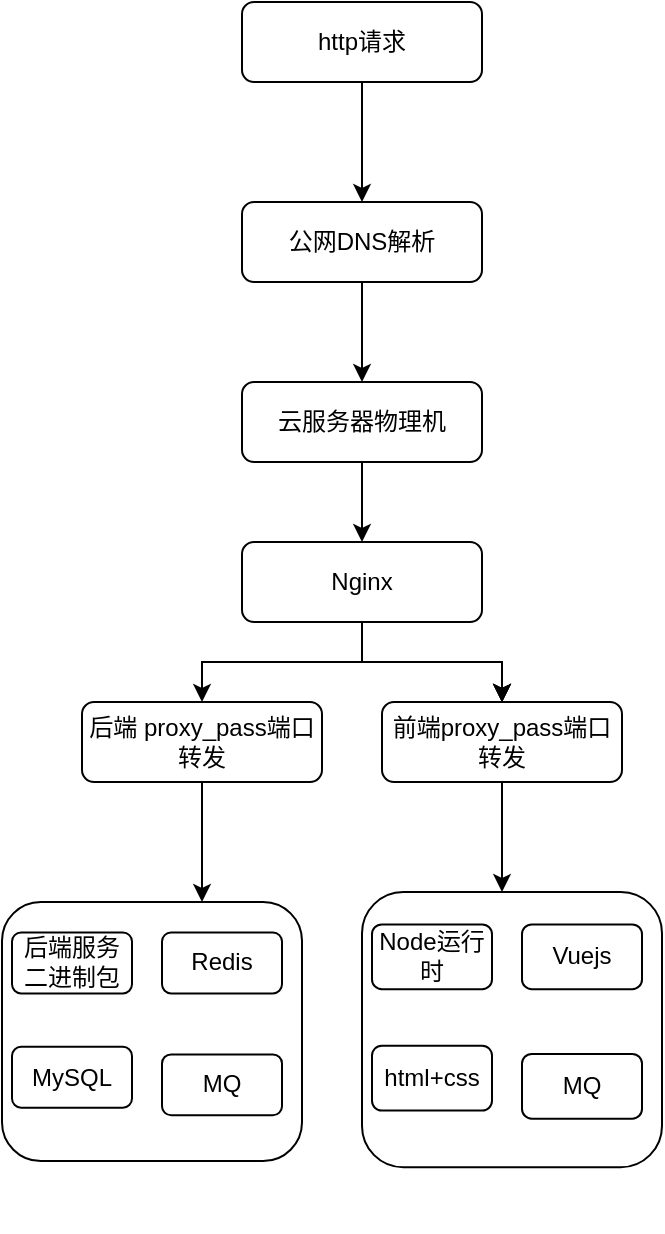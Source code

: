 <mxfile version="21.3.7" type="github">
  <diagram id="C5RBs43oDa-KdzZeNtuy" name="Page-1">
    <mxGraphModel dx="1434" dy="764" grid="1" gridSize="10" guides="1" tooltips="1" connect="1" arrows="1" fold="1" page="1" pageScale="1" pageWidth="827" pageHeight="1169" math="0" shadow="0">
      <root>
        <mxCell id="WIyWlLk6GJQsqaUBKTNV-0" />
        <mxCell id="WIyWlLk6GJQsqaUBKTNV-1" parent="WIyWlLk6GJQsqaUBKTNV-0" />
        <mxCell id="m-WEodd0mMDCyx7VtcMW-85" value="" style="edgeStyle=orthogonalEdgeStyle;rounded=0;orthogonalLoop=1;jettySize=auto;html=1;" edge="1" parent="WIyWlLk6GJQsqaUBKTNV-1" source="m-WEodd0mMDCyx7VtcMW-18" target="m-WEodd0mMDCyx7VtcMW-62">
          <mxGeometry relative="1" as="geometry">
            <Array as="points">
              <mxPoint x="480" y="490" />
              <mxPoint x="480" y="490" />
            </Array>
          </mxGeometry>
        </mxCell>
        <mxCell id="m-WEodd0mMDCyx7VtcMW-56" value="" style="group" vertex="1" connectable="0" parent="WIyWlLk6GJQsqaUBKTNV-1">
          <mxGeometry x="230" y="500" width="150" height="160" as="geometry" />
        </mxCell>
        <mxCell id="m-WEodd0mMDCyx7VtcMW-51" value="" style="rounded=1;whiteSpace=wrap;html=1;fontSize=12;glass=0;strokeWidth=1;shadow=0;" vertex="1" parent="m-WEodd0mMDCyx7VtcMW-56">
          <mxGeometry width="150" height="129.524" as="geometry" />
        </mxCell>
        <mxCell id="m-WEodd0mMDCyx7VtcMW-52" value="后端服务二进制包" style="rounded=1;whiteSpace=wrap;html=1;fontSize=12;glass=0;strokeWidth=1;shadow=0;" vertex="1" parent="m-WEodd0mMDCyx7VtcMW-56">
          <mxGeometry x="5" y="15.238" width="60" height="30.476" as="geometry" />
        </mxCell>
        <mxCell id="m-WEodd0mMDCyx7VtcMW-53" value="Redis" style="rounded=1;whiteSpace=wrap;html=1;fontSize=12;glass=0;strokeWidth=1;shadow=0;" vertex="1" parent="m-WEodd0mMDCyx7VtcMW-56">
          <mxGeometry x="80" y="15.238" width="60" height="30.476" as="geometry" />
        </mxCell>
        <mxCell id="m-WEodd0mMDCyx7VtcMW-54" value="MySQL" style="rounded=1;whiteSpace=wrap;html=1;fontSize=12;glass=0;strokeWidth=1;shadow=0;" vertex="1" parent="m-WEodd0mMDCyx7VtcMW-56">
          <mxGeometry x="5" y="72.381" width="60" height="30.476" as="geometry" />
        </mxCell>
        <mxCell id="m-WEodd0mMDCyx7VtcMW-55" value="MQ" style="rounded=1;whiteSpace=wrap;html=1;fontSize=12;glass=0;strokeWidth=1;shadow=0;" vertex="1" parent="m-WEodd0mMDCyx7VtcMW-56">
          <mxGeometry x="80" y="76.19" width="60" height="30.476" as="geometry" />
        </mxCell>
        <mxCell id="m-WEodd0mMDCyx7VtcMW-61" value="" style="group" vertex="1" connectable="0" parent="WIyWlLk6GJQsqaUBKTNV-1">
          <mxGeometry x="410" y="495" width="150" height="170" as="geometry" />
        </mxCell>
        <mxCell id="m-WEodd0mMDCyx7VtcMW-62" value="" style="rounded=1;whiteSpace=wrap;html=1;fontSize=12;glass=0;strokeWidth=1;shadow=0;" vertex="1" parent="m-WEodd0mMDCyx7VtcMW-61">
          <mxGeometry width="150" height="137.619" as="geometry" />
        </mxCell>
        <mxCell id="m-WEodd0mMDCyx7VtcMW-63" value="Node运行时" style="rounded=1;whiteSpace=wrap;html=1;fontSize=12;glass=0;strokeWidth=1;shadow=0;" vertex="1" parent="m-WEodd0mMDCyx7VtcMW-61">
          <mxGeometry x="5" y="16.19" width="60.0" height="32.381" as="geometry" />
        </mxCell>
        <mxCell id="m-WEodd0mMDCyx7VtcMW-64" value="Vuejs" style="rounded=1;whiteSpace=wrap;html=1;fontSize=12;glass=0;strokeWidth=1;shadow=0;" vertex="1" parent="m-WEodd0mMDCyx7VtcMW-61">
          <mxGeometry x="80" y="16.19" width="60.0" height="32.381" as="geometry" />
        </mxCell>
        <mxCell id="m-WEodd0mMDCyx7VtcMW-65" value="html+css" style="rounded=1;whiteSpace=wrap;html=1;fontSize=12;glass=0;strokeWidth=1;shadow=0;" vertex="1" parent="m-WEodd0mMDCyx7VtcMW-61">
          <mxGeometry x="5" y="76.905" width="60.0" height="32.381" as="geometry" />
        </mxCell>
        <mxCell id="m-WEodd0mMDCyx7VtcMW-66" value="MQ" style="rounded=1;whiteSpace=wrap;html=1;fontSize=12;glass=0;strokeWidth=1;shadow=0;" vertex="1" parent="m-WEodd0mMDCyx7VtcMW-61">
          <mxGeometry x="80" y="80.952" width="60.0" height="32.381" as="geometry" />
        </mxCell>
        <mxCell id="m-WEodd0mMDCyx7VtcMW-86" value="" style="group" vertex="1" connectable="0" parent="WIyWlLk6GJQsqaUBKTNV-1">
          <mxGeometry x="270" y="50" width="270" height="390" as="geometry" />
        </mxCell>
        <mxCell id="WIyWlLk6GJQsqaUBKTNV-7" value="公网DNS解析" style="rounded=1;whiteSpace=wrap;html=1;fontSize=12;glass=0;strokeWidth=1;shadow=0;" parent="m-WEodd0mMDCyx7VtcMW-86" vertex="1">
          <mxGeometry x="80" y="100" width="120" height="40" as="geometry" />
        </mxCell>
        <mxCell id="WIyWlLk6GJQsqaUBKTNV-12" value="云服务器物理机" style="rounded=1;whiteSpace=wrap;html=1;fontSize=12;glass=0;strokeWidth=1;shadow=0;" parent="m-WEodd0mMDCyx7VtcMW-86" vertex="1">
          <mxGeometry x="80" y="190" width="120" height="40" as="geometry" />
        </mxCell>
        <mxCell id="m-WEodd0mMDCyx7VtcMW-1" value="" style="edgeStyle=orthogonalEdgeStyle;rounded=0;orthogonalLoop=1;jettySize=auto;html=1;" edge="1" parent="m-WEodd0mMDCyx7VtcMW-86" source="WIyWlLk6GJQsqaUBKTNV-7" target="WIyWlLk6GJQsqaUBKTNV-12">
          <mxGeometry relative="1" as="geometry" />
        </mxCell>
        <mxCell id="m-WEodd0mMDCyx7VtcMW-3" value="Nginx" style="rounded=1;whiteSpace=wrap;html=1;fontSize=12;glass=0;strokeWidth=1;shadow=0;" vertex="1" parent="m-WEodd0mMDCyx7VtcMW-86">
          <mxGeometry x="80" y="270" width="120" height="40" as="geometry" />
        </mxCell>
        <mxCell id="m-WEodd0mMDCyx7VtcMW-4" value="" style="edgeStyle=orthogonalEdgeStyle;rounded=0;orthogonalLoop=1;jettySize=auto;html=1;" edge="1" parent="m-WEodd0mMDCyx7VtcMW-86" source="WIyWlLk6GJQsqaUBKTNV-12" target="m-WEodd0mMDCyx7VtcMW-3">
          <mxGeometry relative="1" as="geometry" />
        </mxCell>
        <mxCell id="m-WEodd0mMDCyx7VtcMW-11" value="" style="edgeStyle=orthogonalEdgeStyle;rounded=0;orthogonalLoop=1;jettySize=auto;html=1;" edge="1" parent="m-WEodd0mMDCyx7VtcMW-86" source="m-WEodd0mMDCyx7VtcMW-8" target="WIyWlLk6GJQsqaUBKTNV-7">
          <mxGeometry relative="1" as="geometry" />
        </mxCell>
        <mxCell id="m-WEodd0mMDCyx7VtcMW-8" value="http请求" style="rounded=1;whiteSpace=wrap;html=1;fontSize=12;glass=0;strokeWidth=1;shadow=0;" vertex="1" parent="m-WEodd0mMDCyx7VtcMW-86">
          <mxGeometry x="80" width="120" height="40" as="geometry" />
        </mxCell>
        <mxCell id="m-WEodd0mMDCyx7VtcMW-17" value="后端 proxy_pass端口转发" style="rounded=1;whiteSpace=wrap;html=1;fontSize=12;glass=0;strokeWidth=1;shadow=0;" vertex="1" parent="m-WEodd0mMDCyx7VtcMW-86">
          <mxGeometry y="350" width="120" height="40" as="geometry" />
        </mxCell>
        <mxCell id="m-WEodd0mMDCyx7VtcMW-24" value="" style="edgeStyle=orthogonalEdgeStyle;rounded=0;orthogonalLoop=1;jettySize=auto;html=1;" edge="1" parent="m-WEodd0mMDCyx7VtcMW-86" source="m-WEodd0mMDCyx7VtcMW-3" target="m-WEodd0mMDCyx7VtcMW-17">
          <mxGeometry relative="1" as="geometry" />
        </mxCell>
        <mxCell id="m-WEodd0mMDCyx7VtcMW-18" value="前端proxy_pass端口转发" style="rounded=1;whiteSpace=wrap;html=1;fontSize=12;glass=0;strokeWidth=1;shadow=0;" vertex="1" parent="m-WEodd0mMDCyx7VtcMW-86">
          <mxGeometry x="150" y="350" width="120" height="40" as="geometry" />
        </mxCell>
        <mxCell id="m-WEodd0mMDCyx7VtcMW-20" value="" style="edgeStyle=orthogonalEdgeStyle;rounded=0;orthogonalLoop=1;jettySize=auto;html=1;" edge="1" parent="m-WEodd0mMDCyx7VtcMW-86" source="m-WEodd0mMDCyx7VtcMW-3" target="m-WEodd0mMDCyx7VtcMW-18">
          <mxGeometry relative="1" as="geometry" />
        </mxCell>
        <mxCell id="m-WEodd0mMDCyx7VtcMW-21" value="" style="edgeStyle=orthogonalEdgeStyle;rounded=0;orthogonalLoop=1;jettySize=auto;html=1;" edge="1" parent="m-WEodd0mMDCyx7VtcMW-86" source="m-WEodd0mMDCyx7VtcMW-3" target="m-WEodd0mMDCyx7VtcMW-18">
          <mxGeometry relative="1" as="geometry" />
        </mxCell>
        <mxCell id="m-WEodd0mMDCyx7VtcMW-22" value="" style="edgeStyle=orthogonalEdgeStyle;rounded=0;orthogonalLoop=1;jettySize=auto;html=1;" edge="1" parent="m-WEodd0mMDCyx7VtcMW-86" source="m-WEodd0mMDCyx7VtcMW-3" target="m-WEodd0mMDCyx7VtcMW-18">
          <mxGeometry relative="1" as="geometry" />
        </mxCell>
        <mxCell id="m-WEodd0mMDCyx7VtcMW-23" value="" style="edgeStyle=orthogonalEdgeStyle;rounded=0;orthogonalLoop=1;jettySize=auto;html=1;" edge="1" parent="m-WEodd0mMDCyx7VtcMW-86" source="m-WEodd0mMDCyx7VtcMW-3" target="m-WEodd0mMDCyx7VtcMW-18">
          <mxGeometry relative="1" as="geometry" />
        </mxCell>
        <mxCell id="m-WEodd0mMDCyx7VtcMW-19" style="edgeStyle=orthogonalEdgeStyle;rounded=0;orthogonalLoop=1;jettySize=auto;html=1;exitX=0.5;exitY=1;exitDx=0;exitDy=0;" edge="1" parent="m-WEodd0mMDCyx7VtcMW-86" source="m-WEodd0mMDCyx7VtcMW-17" target="m-WEodd0mMDCyx7VtcMW-17">
          <mxGeometry relative="1" as="geometry" />
        </mxCell>
        <mxCell id="m-WEodd0mMDCyx7VtcMW-89" value="" style="endArrow=classic;html=1;rounded=0;" edge="1" parent="WIyWlLk6GJQsqaUBKTNV-1">
          <mxGeometry width="50" height="50" relative="1" as="geometry">
            <mxPoint x="330" y="440" as="sourcePoint" />
            <mxPoint x="330" y="500" as="targetPoint" />
          </mxGeometry>
        </mxCell>
      </root>
    </mxGraphModel>
  </diagram>
</mxfile>
